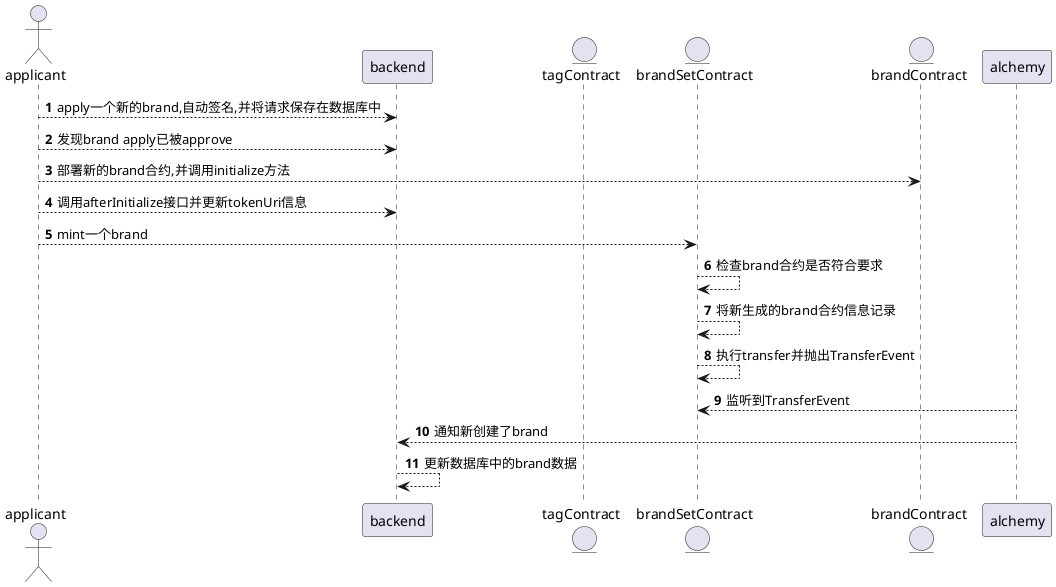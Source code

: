 @startuml
'https://plantuml.com/sequence-diagram

autonumber

actor applicant as applicant
participant backend as backend
entity tagContract as tagContract
entity brandSetContract as brandSetContract
entity brandContract as brandContract
participant alchemy as alchemy

applicant --> backend: apply一个新的brand,自动签名,并将请求保存在数据库中
applicant --> backend: 发现brand apply已被approve
applicant --> brandContract: 部署新的brand合约,并调用initialize方法
applicant --> backend: 调用afterInitialize接口并更新tokenUri信息
applicant --> brandSetContract: mint一个brand
brandSetContract --> brandSetContract: 检查brand合约是否符合要求
brandSetContract --> brandSetContract: 将新生成的brand合约信息记录
'brandSetContract --> brandSetContract: 抛出NewBrandEvent
brandSetContract --> brandSetContract: 执行transfer并抛出TransferEvent
alchemy --> brandSetContract:监听到TransferEvent
alchemy --> backend: 通知新创建了brand
backend --> backend: 更新数据库中的brand数据

@enduml